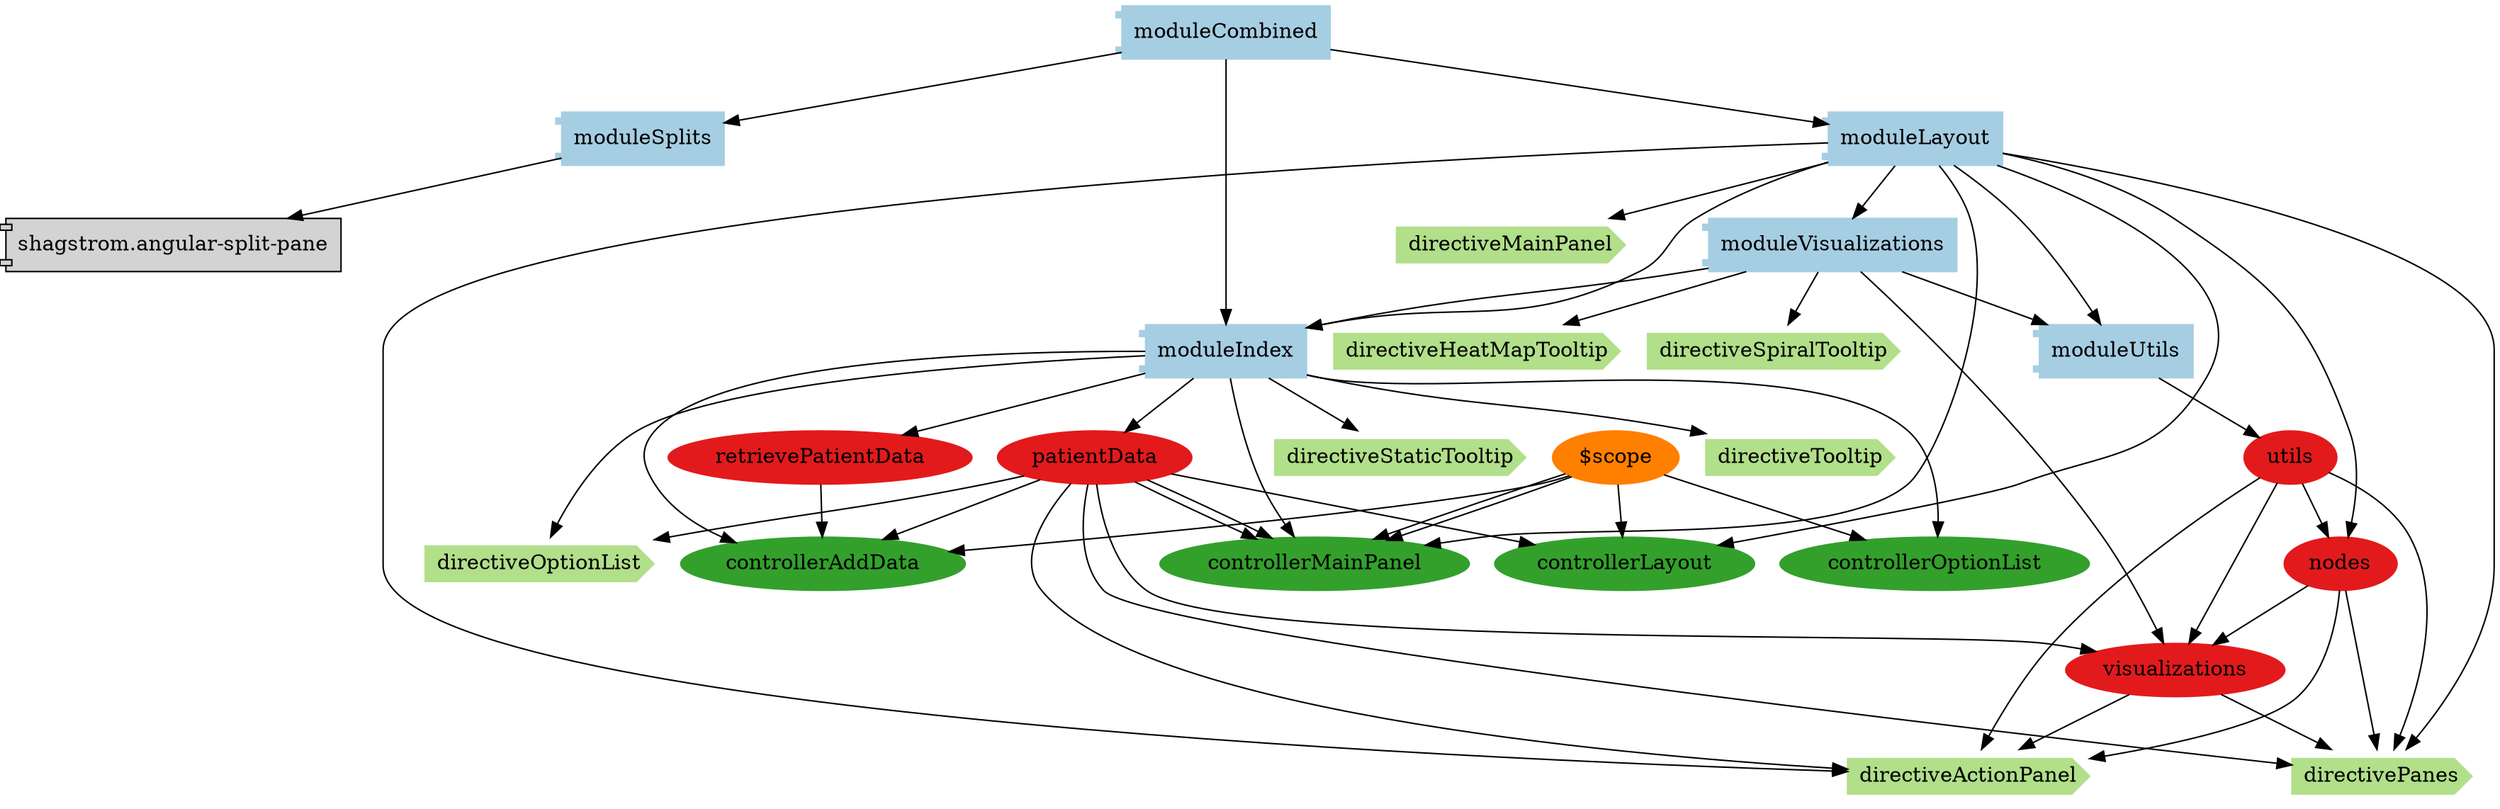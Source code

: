 digraph dependencies {
  node[shape="component",style="filled",colorscheme=paired12]

    node[shape="component"]
    
      "moduleIndex"[label="moduleIndex", color=1]
    
      "moduleSplits"[label="moduleSplits", color=1]
    
      "moduleUtils"[label="moduleUtils", color=1]
    
      "moduleVisualizations"[label="moduleVisualizations", color=1]
    
      "moduleLayout"[label="moduleLayout", color=1]
    
      "moduleCombined"[label="moduleCombined", color=1]
    

    
      
    
      
        "moduleSplits" -> "shagstrom.angular-split-pane"
      
    
      
    
      
        "moduleVisualizations" -> "moduleIndex"
      
        "moduleVisualizations" -> "moduleUtils"
      
    
      
        "moduleLayout" -> "moduleIndex"
      
        "moduleLayout" -> "moduleUtils"
      
        "moduleLayout" -> "moduleVisualizations"
      
    
      
        "moduleCombined" -> "moduleIndex"
      
        "moduleCombined" -> "moduleLayout"
      
        "moduleCombined" -> "moduleSplits"
      
    

    node[shape="ellipse"]


    
      

      
        "controllerAddData"[label="controllerAddData", color=4]
      
        "controllerMainPanel"[label="controllerMainPanel", color=4]
      
        "controllerOptionList"[label="controllerOptionList", color=4]
      

      

      
        "retrievePatientData"[label="retrievePatientData", color=6]
      
        "patientData"[label="patientData", color=6]
      


      node[shape="cds"]

      

      
        "directiveStaticTooltip"[label="directiveStaticTooltip", color=3]
      
        "directiveTooltip"[label="directiveTooltip", color=3]
      
        "directiveOptionList"[label="directiveOptionList", color=3]
      





      node[shape="ellipse"]
      

      
        "moduleIndex" -> "directiveStaticTooltip"
      
        "moduleIndex" -> "directiveTooltip"
      
        "moduleIndex" -> "directiveOptionList"
      

      
        "moduleIndex" -> "controllerAddData"
      
        "moduleIndex" -> "controllerMainPanel"
      
        "moduleIndex" -> "controllerOptionList"
      

      

      
        "moduleIndex" -> "retrievePatientData"
      
        "moduleIndex" -> "patientData"
      

      











      node[shape="ellipse",style="filled", color=8]
      

      
        
      
        
      
        
          "patientData"[label="patientData"]
          "patientData" -> "directiveOptionList"
        
      

      
        
          "$scope"[label="$scope"]
          "$scope" -> "controllerAddData"
        
          "patientData"[label="patientData"]
          "patientData" -> "controllerAddData"
        
          "retrievePatientData"[label="retrievePatientData"]
          "retrievePatientData" -> "controllerAddData"
        
      
        
          "$scope"[label="$scope"]
          "$scope" -> "controllerMainPanel"
        
          "patientData"[label="patientData"]
          "patientData" -> "controllerMainPanel"
        
      
        
          "$scope"[label="$scope"]
          "$scope" -> "controllerOptionList"
        
      

      

      
        
      
        
      

      

    
      

      

      

      


      node[shape="cds"]

      

      





      node[shape="ellipse"]
      

      

      

      

      

      











      node[shape="ellipse",style="filled", color=8]
      

      

      

      

      

      

    
      

      

      

      
        "utils"[label="utils", color=6]
      


      node[shape="cds"]

      

      





      node[shape="ellipse"]
      

      

      

      

      
        "moduleUtils" -> "utils"
      

      











      node[shape="ellipse",style="filled", color=8]
      

      

      

      

      
        
      

      

    
      

      

      

      
        "visualizations"[label="visualizations", color=6]
      


      node[shape="cds"]

      

      
        "directiveHeatMapTooltip"[label="directiveHeatMapTooltip", color=3]
      
        "directiveSpiralTooltip"[label="directiveSpiralTooltip", color=3]
      





      node[shape="ellipse"]
      

      
        "moduleVisualizations" -> "directiveHeatMapTooltip"
      
        "moduleVisualizations" -> "directiveSpiralTooltip"
      

      

      

      
        "moduleVisualizations" -> "visualizations"
      

      











      node[shape="ellipse",style="filled", color=8]
      

      
        
      
        
      

      

      

      
        
          "patientData"[label="patientData"]
          "patientData" -> "visualizations"
        
          "utils"[label="utils"]
          "utils" -> "visualizations"
        
          "nodes"[label="nodes"]
          "nodes" -> "visualizations"
        
      

      

    
      

      
        "controllerMainPanel"[label="controllerMainPanel", color=4]
      
        "controllerLayout"[label="controllerLayout", color=4]
      

      

      
        "nodes"[label="nodes", color=6]
      


      node[shape="cds"]

      

      
        "directiveMainPanel"[label="directiveMainPanel", color=3]
      
        "directiveActionPanel"[label="directiveActionPanel", color=3]
      
        "directivePanes"[label="directivePanes", color=3]
      





      node[shape="ellipse"]
      

      
        "moduleLayout" -> "directiveMainPanel"
      
        "moduleLayout" -> "directiveActionPanel"
      
        "moduleLayout" -> "directivePanes"
      

      
        "moduleLayout" -> "controllerMainPanel"
      
        "moduleLayout" -> "controllerLayout"
      

      

      
        "moduleLayout" -> "nodes"
      

      











      node[shape="ellipse",style="filled", color=8]
      

      
        
      
        
          "visualizations"[label="visualizations"]
          "visualizations" -> "directiveActionPanel"
        
          "patientData"[label="patientData"]
          "patientData" -> "directiveActionPanel"
        
          "utils"[label="utils"]
          "utils" -> "directiveActionPanel"
        
          "nodes"[label="nodes"]
          "nodes" -> "directiveActionPanel"
        
      
        
          "utils"[label="utils"]
          "utils" -> "directivePanes"
        
          "nodes"[label="nodes"]
          "nodes" -> "directivePanes"
        
          "patientData"[label="patientData"]
          "patientData" -> "directivePanes"
        
          "visualizations"[label="visualizations"]
          "visualizations" -> "directivePanes"
        
      

      
        
          "$scope"[label="$scope"]
          "$scope" -> "controllerMainPanel"
        
          "patientData"[label="patientData"]
          "patientData" -> "controllerMainPanel"
        
      
        
          "$scope"[label="$scope"]
          "$scope" -> "controllerLayout"
        
          "patientData"[label="patientData"]
          "patientData" -> "controllerLayout"
        
      

      

      
        
          "utils"[label="utils"]
          "utils" -> "nodes"
        
      

      

    
      

      

      

      


      node[shape="cds"]

      

      





      node[shape="ellipse"]
      

      

      

      

      

      











      node[shape="ellipse",style="filled", color=8]
      

      

      

      

      

      

    
}
